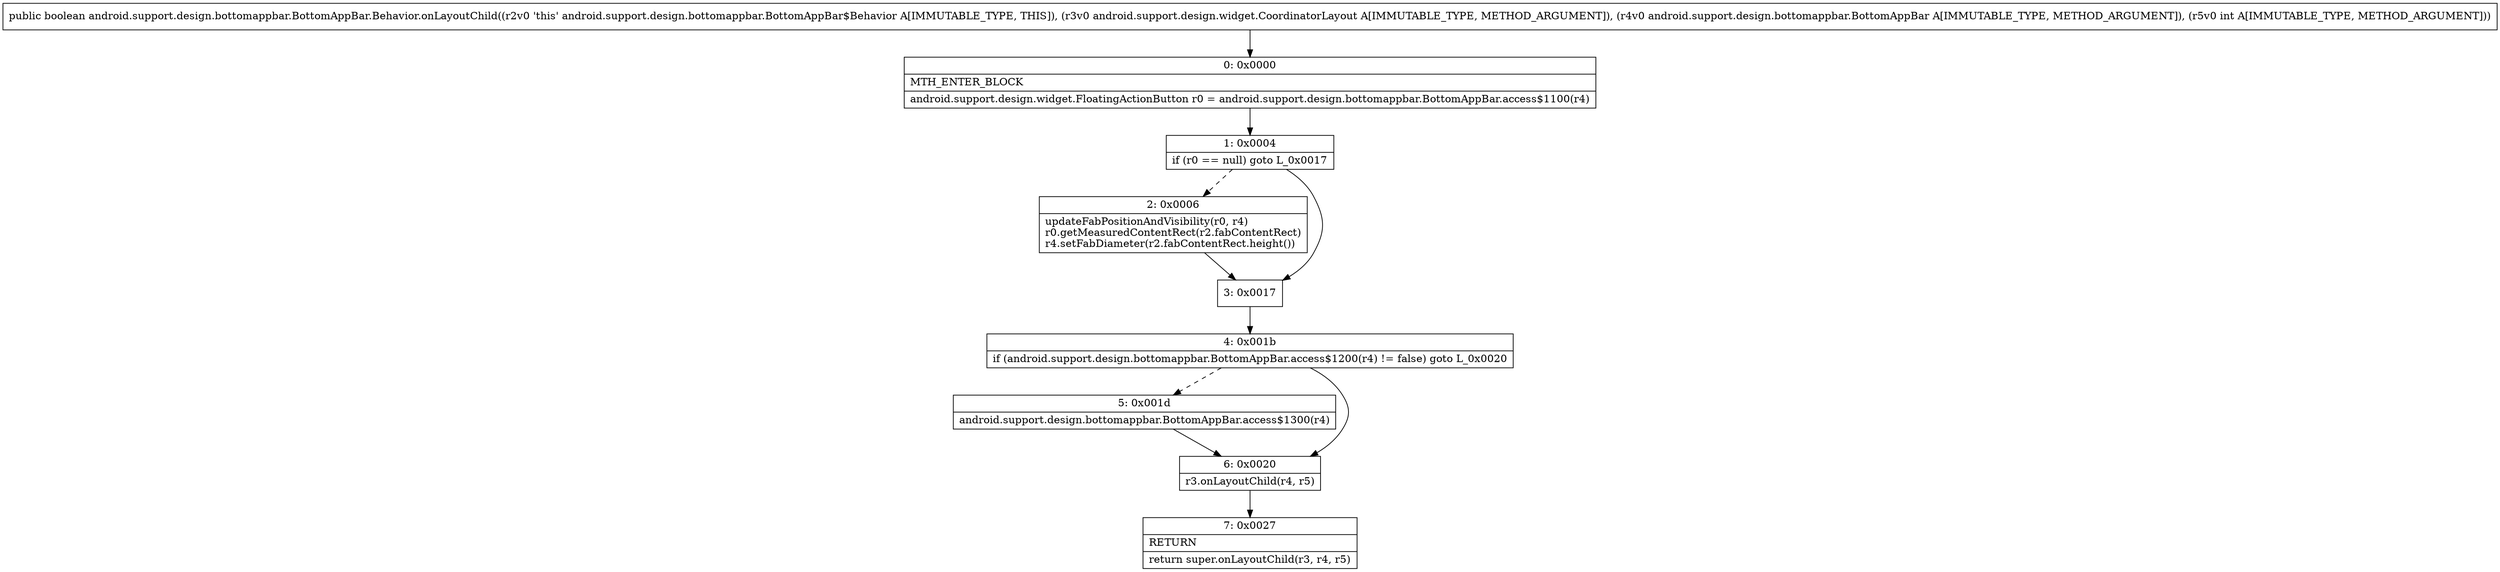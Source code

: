 digraph "CFG forandroid.support.design.bottomappbar.BottomAppBar.Behavior.onLayoutChild(Landroid\/support\/design\/widget\/CoordinatorLayout;Landroid\/support\/design\/bottomappbar\/BottomAppBar;I)Z" {
Node_0 [shape=record,label="{0\:\ 0x0000|MTH_ENTER_BLOCK\l|android.support.design.widget.FloatingActionButton r0 = android.support.design.bottomappbar.BottomAppBar.access$1100(r4)\l}"];
Node_1 [shape=record,label="{1\:\ 0x0004|if (r0 == null) goto L_0x0017\l}"];
Node_2 [shape=record,label="{2\:\ 0x0006|updateFabPositionAndVisibility(r0, r4)\lr0.getMeasuredContentRect(r2.fabContentRect)\lr4.setFabDiameter(r2.fabContentRect.height())\l}"];
Node_3 [shape=record,label="{3\:\ 0x0017}"];
Node_4 [shape=record,label="{4\:\ 0x001b|if (android.support.design.bottomappbar.BottomAppBar.access$1200(r4) != false) goto L_0x0020\l}"];
Node_5 [shape=record,label="{5\:\ 0x001d|android.support.design.bottomappbar.BottomAppBar.access$1300(r4)\l}"];
Node_6 [shape=record,label="{6\:\ 0x0020|r3.onLayoutChild(r4, r5)\l}"];
Node_7 [shape=record,label="{7\:\ 0x0027|RETURN\l|return super.onLayoutChild(r3, r4, r5)\l}"];
MethodNode[shape=record,label="{public boolean android.support.design.bottomappbar.BottomAppBar.Behavior.onLayoutChild((r2v0 'this' android.support.design.bottomappbar.BottomAppBar$Behavior A[IMMUTABLE_TYPE, THIS]), (r3v0 android.support.design.widget.CoordinatorLayout A[IMMUTABLE_TYPE, METHOD_ARGUMENT]), (r4v0 android.support.design.bottomappbar.BottomAppBar A[IMMUTABLE_TYPE, METHOD_ARGUMENT]), (r5v0 int A[IMMUTABLE_TYPE, METHOD_ARGUMENT])) }"];
MethodNode -> Node_0;
Node_0 -> Node_1;
Node_1 -> Node_2[style=dashed];
Node_1 -> Node_3;
Node_2 -> Node_3;
Node_3 -> Node_4;
Node_4 -> Node_5[style=dashed];
Node_4 -> Node_6;
Node_5 -> Node_6;
Node_6 -> Node_7;
}


